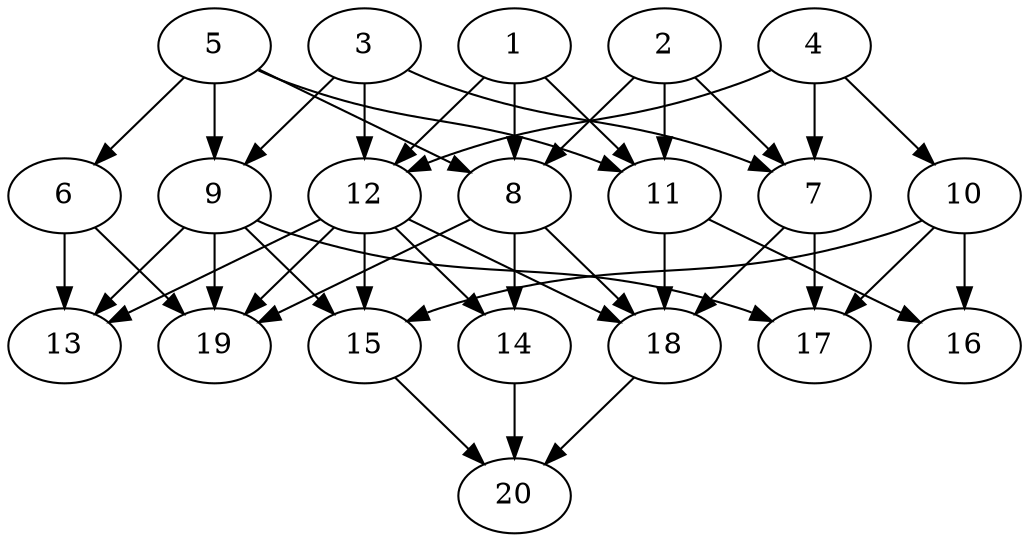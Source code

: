 // DAG automatically generated by daggen at Wed Jul 24 21:27:05 2019
// ./daggen --dot -n 20 --ccr 0.5 --fat 0.7 --regular 0.5 --density 0.5 --mindata 5242880 --maxdata 52428800 
digraph G {
  1 [size="13379584", alpha="0.18", expect_size="6689792"] 
  1 -> 8 [size ="6689792"]
  1 -> 11 [size ="6689792"]
  1 -> 12 [size ="6689792"]
  2 [size="47239168", alpha="0.12", expect_size="23619584"] 
  2 -> 7 [size ="23619584"]
  2 -> 8 [size ="23619584"]
  2 -> 11 [size ="23619584"]
  3 [size="81299456", alpha="0.15", expect_size="40649728"] 
  3 -> 7 [size ="40649728"]
  3 -> 9 [size ="40649728"]
  3 -> 12 [size ="40649728"]
  4 [size="64024576", alpha="0.17", expect_size="32012288"] 
  4 -> 7 [size ="32012288"]
  4 -> 10 [size ="32012288"]
  4 -> 12 [size ="32012288"]
  5 [size="92717056", alpha="0.06", expect_size="46358528"] 
  5 -> 6 [size ="46358528"]
  5 -> 8 [size ="46358528"]
  5 -> 9 [size ="46358528"]
  5 -> 11 [size ="46358528"]
  6 [size="80537600", alpha="0.09", expect_size="40268800"] 
  6 -> 13 [size ="40268800"]
  6 -> 19 [size ="40268800"]
  7 [size="33576960", alpha="0.15", expect_size="16788480"] 
  7 -> 17 [size ="16788480"]
  7 -> 18 [size ="16788480"]
  8 [size="99080192", alpha="0.14", expect_size="49540096"] 
  8 -> 14 [size ="49540096"]
  8 -> 18 [size ="49540096"]
  8 -> 19 [size ="49540096"]
  9 [size="52563968", alpha="0.01", expect_size="26281984"] 
  9 -> 13 [size ="26281984"]
  9 -> 15 [size ="26281984"]
  9 -> 17 [size ="26281984"]
  9 -> 19 [size ="26281984"]
  10 [size="71882752", alpha="0.09", expect_size="35941376"] 
  10 -> 15 [size ="35941376"]
  10 -> 16 [size ="35941376"]
  10 -> 17 [size ="35941376"]
  11 [size="102844416", alpha="0.01", expect_size="51422208"] 
  11 -> 16 [size ="51422208"]
  11 -> 18 [size ="51422208"]
  12 [size="91121664", alpha="0.16", expect_size="45560832"] 
  12 -> 13 [size ="45560832"]
  12 -> 14 [size ="45560832"]
  12 -> 15 [size ="45560832"]
  12 -> 18 [size ="45560832"]
  12 -> 19 [size ="45560832"]
  13 [size="51724288", alpha="0.14", expect_size="25862144"] 
  14 [size="29011968", alpha="0.12", expect_size="14505984"] 
  14 -> 20 [size ="14505984"]
  15 [size="15763456", alpha="0.08", expect_size="7881728"] 
  15 -> 20 [size ="7881728"]
  16 [size="42096640", alpha="0.17", expect_size="21048320"] 
  17 [size="84850688", alpha="0.13", expect_size="42425344"] 
  18 [size="60721152", alpha="0.00", expect_size="30360576"] 
  18 -> 20 [size ="30360576"]
  19 [size="34562048", alpha="0.06", expect_size="17281024"] 
  20 [size="39364608", alpha="0.01", expect_size="19682304"] 
}

